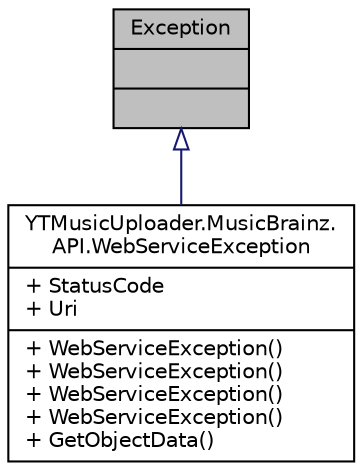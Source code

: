digraph "Exception"
{
 // LATEX_PDF_SIZE
  edge [fontname="Helvetica",fontsize="10",labelfontname="Helvetica",labelfontsize="10"];
  node [fontname="Helvetica",fontsize="10",shape=record];
  Node1 [label="{Exception\n||}",height=0.2,width=0.4,color="black", fillcolor="grey75", style="filled", fontcolor="black",tooltip=" "];
  Node1 -> Node2 [dir="back",color="midnightblue",fontsize="10",style="solid",arrowtail="onormal",fontname="Helvetica"];
  Node2 [label="{YTMusicUploader.MusicBrainz.\lAPI.WebServiceException\n|+ StatusCode\l+ Uri\l|+ WebServiceException()\l+ WebServiceException()\l+ WebServiceException()\l+ WebServiceException()\l+ GetObjectData()\l}",height=0.2,width=0.4,color="black", fillcolor="white", style="filled",URL="$df/de3/class_y_t_music_uploader_1_1_music_brainz_1_1_a_p_i_1_1_web_service_exception.html",tooltip="Exception containing error information returned by the MusicBrainz webservice."];
}
